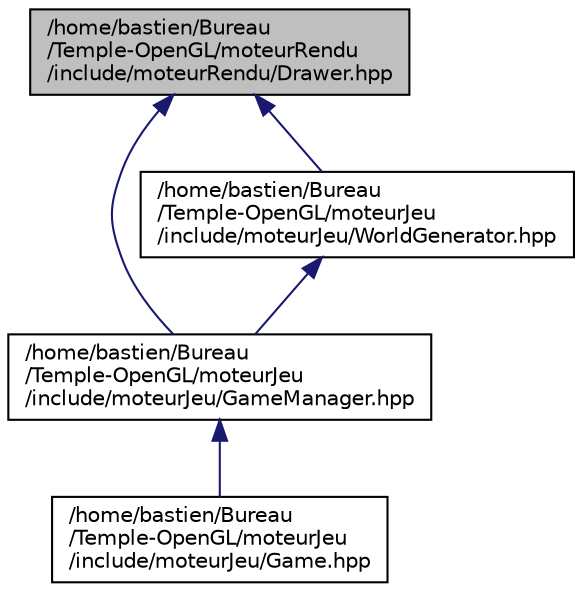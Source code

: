 digraph "/home/bastien/Bureau/Temple-OpenGL/moteurRendu/include/moteurRendu/Drawer.hpp"
{
  bgcolor="transparent";
  edge [fontname="Helvetica",fontsize="10",labelfontname="Helvetica",labelfontsize="10"];
  node [fontname="Helvetica",fontsize="10",shape=record];
  Node41 [label="/home/bastien/Bureau\l/Temple-OpenGL/moteurRendu\l/include/moteurRendu/Drawer.hpp",height=0.2,width=0.4,color="black", fillcolor="grey75", style="filled", fontcolor="black"];
  Node41 -> Node42 [dir="back",color="midnightblue",fontsize="10",style="solid",fontname="Helvetica"];
  Node42 [label="/home/bastien/Bureau\l/Temple-OpenGL/moteurJeu\l/include/moteurJeu/GameManager.hpp",height=0.2,width=0.4,color="black",URL="$GameManager_8hpp.html"];
  Node42 -> Node43 [dir="back",color="midnightblue",fontsize="10",style="solid",fontname="Helvetica"];
  Node43 [label="/home/bastien/Bureau\l/Temple-OpenGL/moteurJeu\l/include/moteurJeu/Game.hpp",height=0.2,width=0.4,color="black",URL="$Game_8hpp.html"];
  Node41 -> Node44 [dir="back",color="midnightblue",fontsize="10",style="solid",fontname="Helvetica"];
  Node44 [label="/home/bastien/Bureau\l/Temple-OpenGL/moteurJeu\l/include/moteurJeu/WorldGenerator.hpp",height=0.2,width=0.4,color="black",URL="$WorldGenerator_8hpp.html"];
  Node44 -> Node42 [dir="back",color="midnightblue",fontsize="10",style="solid",fontname="Helvetica"];
}
